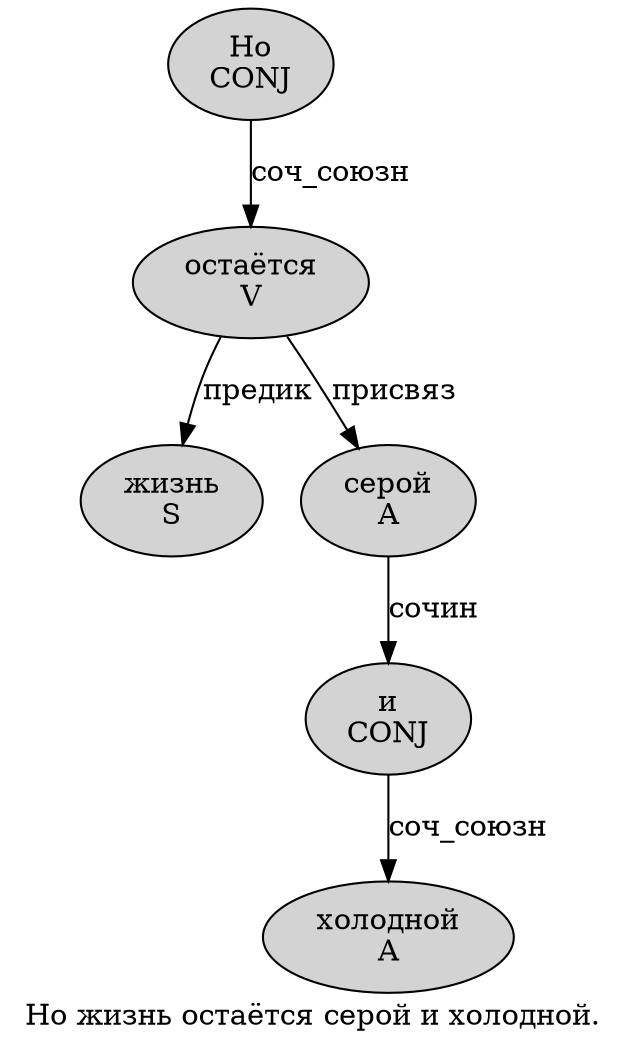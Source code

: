 digraph SENTENCE_1052 {
	graph [label="Но жизнь остаётся серой и холодной."]
	node [style=filled]
		0 [label="Но
CONJ" color="" fillcolor=lightgray penwidth=1 shape=ellipse]
		1 [label="жизнь
S" color="" fillcolor=lightgray penwidth=1 shape=ellipse]
		2 [label="остаётся
V" color="" fillcolor=lightgray penwidth=1 shape=ellipse]
		3 [label="серой
A" color="" fillcolor=lightgray penwidth=1 shape=ellipse]
		4 [label="и
CONJ" color="" fillcolor=lightgray penwidth=1 shape=ellipse]
		5 [label="холодной
A" color="" fillcolor=lightgray penwidth=1 shape=ellipse]
			2 -> 1 [label="предик"]
			2 -> 3 [label="присвяз"]
			4 -> 5 [label="соч_союзн"]
			0 -> 2 [label="соч_союзн"]
			3 -> 4 [label="сочин"]
}